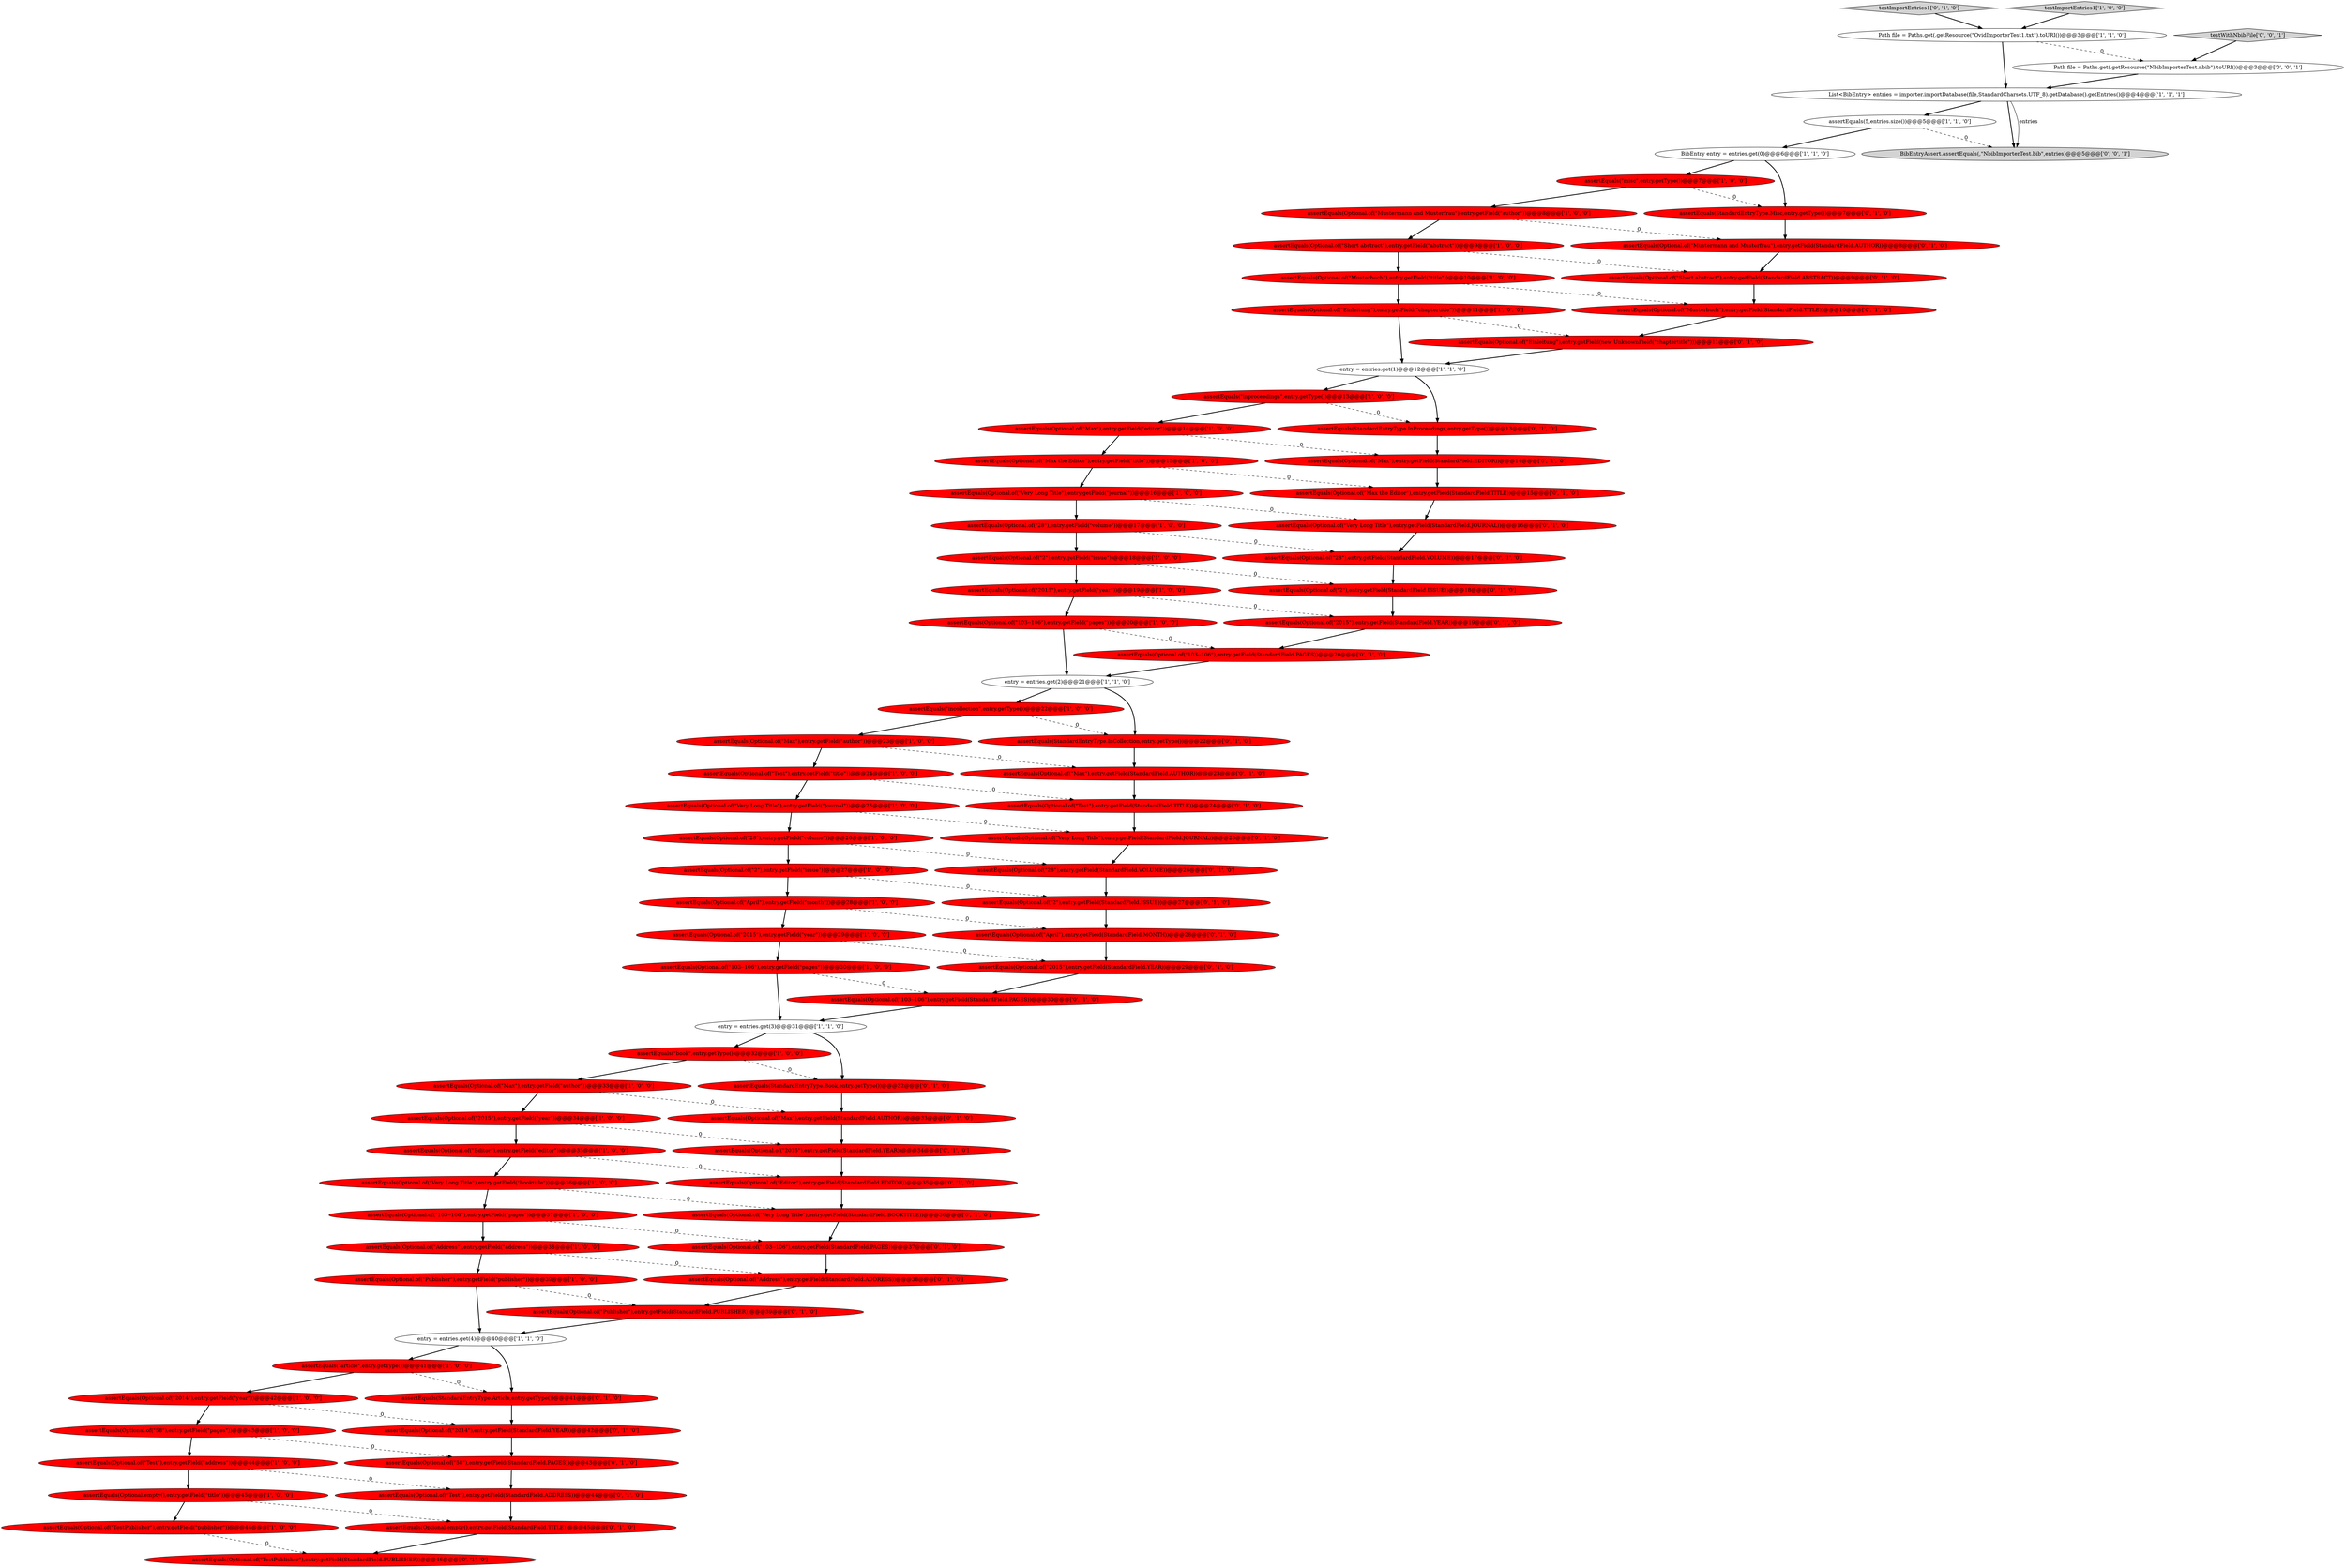 digraph {
68 [style = filled, label = "assertEquals(Optional.of(\"TestPublisher\"),entry.getField(StandardField.PUBLISHER))@@@46@@@['0', '1', '0']", fillcolor = red, shape = ellipse image = "AAA1AAABBB2BBB"];
23 [style = filled, label = "assertEquals(Optional.of(\"103--106\"),entry.getField(\"pages\"))@@@20@@@['1', '0', '0']", fillcolor = red, shape = ellipse image = "AAA1AAABBB1BBB"];
53 [style = filled, label = "assertEquals(Optional.of(\"Address\"),entry.getField(StandardField.ADDRESS))@@@38@@@['0', '1', '0']", fillcolor = red, shape = ellipse image = "AAA1AAABBB2BBB"];
78 [style = filled, label = "assertEquals(Optional.of(\"April\"),entry.getField(StandardField.MONTH))@@@28@@@['0', '1', '0']", fillcolor = red, shape = ellipse image = "AAA1AAABBB2BBB"];
79 [style = filled, label = "assertEquals(StandardEntryType.Article,entry.getType())@@@41@@@['0', '1', '0']", fillcolor = red, shape = ellipse image = "AAA1AAABBB2BBB"];
27 [style = filled, label = "assertEquals(Optional.of(\"2\"),entry.getField(\"issue\"))@@@27@@@['1', '0', '0']", fillcolor = red, shape = ellipse image = "AAA1AAABBB1BBB"];
81 [style = filled, label = "assertEquals(Optional.of(\"2015\"),entry.getField(StandardField.YEAR))@@@19@@@['0', '1', '0']", fillcolor = red, shape = ellipse image = "AAA1AAABBB2BBB"];
2 [style = filled, label = "entry = entries.get(1)@@@12@@@['1', '1', '0']", fillcolor = white, shape = ellipse image = "AAA0AAABBB1BBB"];
7 [style = filled, label = "Path file = Paths.get(.getResource(\"OvidImporterTest1.txt\").toURI())@@@3@@@['1', '1', '0']", fillcolor = white, shape = ellipse image = "AAA0AAABBB1BBB"];
43 [style = filled, label = "entry = entries.get(2)@@@21@@@['1', '1', '0']", fillcolor = white, shape = ellipse image = "AAA0AAABBB1BBB"];
60 [style = filled, label = "testImportEntries1['0', '1', '0']", fillcolor = lightgray, shape = diamond image = "AAA0AAABBB2BBB"];
71 [style = filled, label = "assertEquals(Optional.empty(),entry.getField(StandardField.TITLE))@@@45@@@['0', '1', '0']", fillcolor = red, shape = ellipse image = "AAA1AAABBB2BBB"];
35 [style = filled, label = "assertEquals(Optional.of(\"2015\"),entry.getField(\"year\"))@@@34@@@['1', '0', '0']", fillcolor = red, shape = ellipse image = "AAA1AAABBB1BBB"];
40 [style = filled, label = "assertEquals(Optional.of(\"Test\"),entry.getField(\"address\"))@@@44@@@['1', '0', '0']", fillcolor = red, shape = ellipse image = "AAA1AAABBB1BBB"];
65 [style = filled, label = "assertEquals(StandardEntryType.InProceedings,entry.getType())@@@13@@@['0', '1', '0']", fillcolor = red, shape = ellipse image = "AAA1AAABBB2BBB"];
8 [style = filled, label = "assertEquals(Optional.of(\"2015\"),entry.getField(\"year\"))@@@19@@@['1', '0', '0']", fillcolor = red, shape = ellipse image = "AAA1AAABBB1BBB"];
41 [style = filled, label = "assertEquals(Optional.of(\"April\"),entry.getField(\"month\"))@@@28@@@['1', '0', '0']", fillcolor = red, shape = ellipse image = "AAA1AAABBB1BBB"];
50 [style = filled, label = "assertEquals(Optional.of(\"2\"),entry.getField(StandardField.ISSUE))@@@18@@@['0', '1', '0']", fillcolor = red, shape = ellipse image = "AAA1AAABBB2BBB"];
46 [style = filled, label = "assertEquals(Optional.of(\"Mustermann and Musterfrau\"),entry.getField(StandardField.AUTHOR))@@@8@@@['0', '1', '0']", fillcolor = red, shape = ellipse image = "AAA1AAABBB2BBB"];
30 [style = filled, label = "assertEquals(5,entries.size())@@@5@@@['1', '1', '0']", fillcolor = white, shape = ellipse image = "AAA0AAABBB1BBB"];
66 [style = filled, label = "assertEquals(Optional.of(\"Max the Editor\"),entry.getField(StandardField.TITLE))@@@15@@@['0', '1', '0']", fillcolor = red, shape = ellipse image = "AAA1AAABBB2BBB"];
29 [style = filled, label = "assertEquals(Optional.of(\"Short abstract\"),entry.getField(\"abstract\"))@@@9@@@['1', '0', '0']", fillcolor = red, shape = ellipse image = "AAA1AAABBB1BBB"];
44 [style = filled, label = "assertEquals(Optional.of(\"Publisher\"),entry.getField(\"publisher\"))@@@39@@@['1', '0', '0']", fillcolor = red, shape = ellipse image = "AAA1AAABBB1BBB"];
11 [style = filled, label = "assertEquals(Optional.of(\"Max\"),entry.getField(\"author\"))@@@23@@@['1', '0', '0']", fillcolor = red, shape = ellipse image = "AAA1AAABBB1BBB"];
33 [style = filled, label = "List<BibEntry> entries = importer.importDatabase(file,StandardCharsets.UTF_8).getDatabase().getEntries()@@@4@@@['1', '1', '1']", fillcolor = white, shape = ellipse image = "AAA0AAABBB1BBB"];
77 [style = filled, label = "assertEquals(Optional.of(\"2014\"),entry.getField(StandardField.YEAR))@@@42@@@['0', '1', '0']", fillcolor = red, shape = ellipse image = "AAA1AAABBB2BBB"];
28 [style = filled, label = "assertEquals(Optional.of(\"2015\"),entry.getField(\"year\"))@@@29@@@['1', '0', '0']", fillcolor = red, shape = ellipse image = "AAA1AAABBB1BBB"];
34 [style = filled, label = "assertEquals(Optional.of(\"Einleitung\"),entry.getField(\"chaptertitle\"))@@@11@@@['1', '0', '0']", fillcolor = red, shape = ellipse image = "AAA1AAABBB1BBB"];
54 [style = filled, label = "assertEquals(StandardEntryType.Misc,entry.getType())@@@7@@@['0', '1', '0']", fillcolor = red, shape = ellipse image = "AAA1AAABBB2BBB"];
42 [style = filled, label = "assertEquals(Optional.of(\"58\"),entry.getField(\"pages\"))@@@43@@@['1', '0', '0']", fillcolor = red, shape = ellipse image = "AAA1AAABBB1BBB"];
56 [style = filled, label = "assertEquals(Optional.of(\"Max\"),entry.getField(StandardField.AUTHOR))@@@23@@@['0', '1', '0']", fillcolor = red, shape = ellipse image = "AAA1AAABBB2BBB"];
64 [style = filled, label = "assertEquals(Optional.of(\"Short abstract\"),entry.getField(StandardField.ABSTRACT))@@@9@@@['0', '1', '0']", fillcolor = red, shape = ellipse image = "AAA1AAABBB2BBB"];
74 [style = filled, label = "assertEquals(Optional.of(\"Max\"),entry.getField(StandardField.AUTHOR))@@@33@@@['0', '1', '0']", fillcolor = red, shape = ellipse image = "AAA1AAABBB2BBB"];
70 [style = filled, label = "assertEquals(Optional.of(\"103--106\"),entry.getField(StandardField.PAGES))@@@20@@@['0', '1', '0']", fillcolor = red, shape = ellipse image = "AAA1AAABBB2BBB"];
55 [style = filled, label = "assertEquals(Optional.of(\"Musterbuch\"),entry.getField(StandardField.TITLE))@@@10@@@['0', '1', '0']", fillcolor = red, shape = ellipse image = "AAA1AAABBB2BBB"];
31 [style = filled, label = "assertEquals(Optional.of(\"Very Long Title\"),entry.getField(\"booktitle\"))@@@36@@@['1', '0', '0']", fillcolor = red, shape = ellipse image = "AAA1AAABBB1BBB"];
59 [style = filled, label = "assertEquals(Optional.of(\"Very Long Title\"),entry.getField(StandardField.JOURNAL))@@@16@@@['0', '1', '0']", fillcolor = red, shape = ellipse image = "AAA1AAABBB2BBB"];
12 [style = filled, label = "assertEquals(\"article\",entry.getType())@@@41@@@['1', '0', '0']", fillcolor = red, shape = ellipse image = "AAA1AAABBB1BBB"];
6 [style = filled, label = "assertEquals(Optional.empty(),entry.getField(\"title\"))@@@45@@@['1', '0', '0']", fillcolor = red, shape = ellipse image = "AAA1AAABBB1BBB"];
16 [style = filled, label = "assertEquals(Optional.of(\"2\"),entry.getField(\"issue\"))@@@18@@@['1', '0', '0']", fillcolor = red, shape = ellipse image = "AAA1AAABBB1BBB"];
73 [style = filled, label = "assertEquals(Optional.of(\"103--106\"),entry.getField(StandardField.PAGES))@@@37@@@['0', '1', '0']", fillcolor = red, shape = ellipse image = "AAA1AAABBB2BBB"];
38 [style = filled, label = "assertEquals(Optional.of(\"28\"),entry.getField(\"volume\"))@@@17@@@['1', '0', '0']", fillcolor = red, shape = ellipse image = "AAA1AAABBB1BBB"];
57 [style = filled, label = "assertEquals(Optional.of(\"2015\"),entry.getField(StandardField.YEAR))@@@34@@@['0', '1', '0']", fillcolor = red, shape = ellipse image = "AAA1AAABBB2BBB"];
83 [style = filled, label = "testWithNbibFile['0', '0', '1']", fillcolor = lightgray, shape = diamond image = "AAA0AAABBB3BBB"];
32 [style = filled, label = "assertEquals(Optional.of(\"103--106\"),entry.getField(\"pages\"))@@@30@@@['1', '0', '0']", fillcolor = red, shape = ellipse image = "AAA1AAABBB1BBB"];
3 [style = filled, label = "assertEquals(Optional.of(\"28\"),entry.getField(\"volume\"))@@@26@@@['1', '0', '0']", fillcolor = red, shape = ellipse image = "AAA1AAABBB1BBB"];
25 [style = filled, label = "assertEquals(\"book\",entry.getType())@@@32@@@['1', '0', '0']", fillcolor = red, shape = ellipse image = "AAA1AAABBB1BBB"];
63 [style = filled, label = "assertEquals(Optional.of(\"Publisher\"),entry.getField(StandardField.PUBLISHER))@@@39@@@['0', '1', '0']", fillcolor = red, shape = ellipse image = "AAA1AAABBB2BBB"];
51 [style = filled, label = "assertEquals(Optional.of(\"Test\"),entry.getField(StandardField.ADDRESS))@@@44@@@['0', '1', '0']", fillcolor = red, shape = ellipse image = "AAA1AAABBB2BBB"];
4 [style = filled, label = "assertEquals(Optional.of(\"Test\"),entry.getField(\"title\"))@@@24@@@['1', '0', '0']", fillcolor = red, shape = ellipse image = "AAA1AAABBB1BBB"];
1 [style = filled, label = "assertEquals(Optional.of(\"103--106\"),entry.getField(\"pages\"))@@@37@@@['1', '0', '0']", fillcolor = red, shape = ellipse image = "AAA1AAABBB1BBB"];
58 [style = filled, label = "assertEquals(StandardEntryType.InCollection,entry.getType())@@@22@@@['0', '1', '0']", fillcolor = red, shape = ellipse image = "AAA1AAABBB2BBB"];
67 [style = filled, label = "assertEquals(Optional.of(\"Test\"),entry.getField(StandardField.TITLE))@@@24@@@['0', '1', '0']", fillcolor = red, shape = ellipse image = "AAA1AAABBB2BBB"];
0 [style = filled, label = "assertEquals(Optional.of(\"Max\"),entry.getField(\"editor\"))@@@14@@@['1', '0', '0']", fillcolor = red, shape = ellipse image = "AAA1AAABBB1BBB"];
37 [style = filled, label = "assertEquals(Optional.of(\"2014\"),entry.getField(\"year\"))@@@42@@@['1', '0', '0']", fillcolor = red, shape = ellipse image = "AAA1AAABBB1BBB"];
21 [style = filled, label = "assertEquals(Optional.of(\"Mustermann and Musterfrau\"),entry.getField(\"author\"))@@@8@@@['1', '0', '0']", fillcolor = red, shape = ellipse image = "AAA1AAABBB1BBB"];
48 [style = filled, label = "assertEquals(Optional.of(\"Einleitung\"),entry.getField(new UnknownField(\"chaptertitle\")))@@@11@@@['0', '1', '0']", fillcolor = red, shape = ellipse image = "AAA1AAABBB2BBB"];
45 [style = filled, label = "assertEquals(Optional.of(\"58\"),entry.getField(StandardField.PAGES))@@@43@@@['0', '1', '0']", fillcolor = red, shape = ellipse image = "AAA1AAABBB2BBB"];
36 [style = filled, label = "assertEquals(\"incollection\",entry.getType())@@@22@@@['1', '0', '0']", fillcolor = red, shape = ellipse image = "AAA1AAABBB1BBB"];
75 [style = filled, label = "assertEquals(Optional.of(\"28\"),entry.getField(StandardField.VOLUME))@@@26@@@['0', '1', '0']", fillcolor = red, shape = ellipse image = "AAA1AAABBB2BBB"];
49 [style = filled, label = "assertEquals(Optional.of(\"103--106\"),entry.getField(StandardField.PAGES))@@@30@@@['0', '1', '0']", fillcolor = red, shape = ellipse image = "AAA1AAABBB2BBB"];
15 [style = filled, label = "assertEquals(Optional.of(\"TestPublisher\"),entry.getField(\"publisher\"))@@@46@@@['1', '0', '0']", fillcolor = red, shape = ellipse image = "AAA1AAABBB1BBB"];
13 [style = filled, label = "assertEquals(Optional.of(\"Very Long Title\"),entry.getField(\"journal\"))@@@25@@@['1', '0', '0']", fillcolor = red, shape = ellipse image = "AAA1AAABBB1BBB"];
22 [style = filled, label = "testImportEntries1['1', '0', '0']", fillcolor = lightgray, shape = diamond image = "AAA0AAABBB1BBB"];
10 [style = filled, label = "assertEquals(Optional.of(\"Musterbuch\"),entry.getField(\"title\"))@@@10@@@['1', '0', '0']", fillcolor = red, shape = ellipse image = "AAA1AAABBB1BBB"];
61 [style = filled, label = "assertEquals(StandardEntryType.Book,entry.getType())@@@32@@@['0', '1', '0']", fillcolor = red, shape = ellipse image = "AAA1AAABBB2BBB"];
9 [style = filled, label = "assertEquals(Optional.of(\"Editor\"),entry.getField(\"editor\"))@@@35@@@['1', '0', '0']", fillcolor = red, shape = ellipse image = "AAA1AAABBB1BBB"];
47 [style = filled, label = "assertEquals(Optional.of(\"2015\"),entry.getField(StandardField.YEAR))@@@29@@@['0', '1', '0']", fillcolor = red, shape = ellipse image = "AAA1AAABBB2BBB"];
5 [style = filled, label = "assertEquals(Optional.of(\"Address\"),entry.getField(\"address\"))@@@38@@@['1', '0', '0']", fillcolor = red, shape = ellipse image = "AAA1AAABBB1BBB"];
39 [style = filled, label = "entry = entries.get(4)@@@40@@@['1', '1', '0']", fillcolor = white, shape = ellipse image = "AAA0AAABBB1BBB"];
17 [style = filled, label = "BibEntry entry = entries.get(0)@@@6@@@['1', '1', '0']", fillcolor = white, shape = ellipse image = "AAA0AAABBB1BBB"];
80 [style = filled, label = "assertEquals(Optional.of(\"Editor\"),entry.getField(StandardField.EDITOR))@@@35@@@['0', '1', '0']", fillcolor = red, shape = ellipse image = "AAA1AAABBB2BBB"];
24 [style = filled, label = "assertEquals(Optional.of(\"Very Long Title\"),entry.getField(\"journal\"))@@@16@@@['1', '0', '0']", fillcolor = red, shape = ellipse image = "AAA1AAABBB1BBB"];
19 [style = filled, label = "assertEquals(Optional.of(\"Max the Editor\"),entry.getField(\"title\"))@@@15@@@['1', '0', '0']", fillcolor = red, shape = ellipse image = "AAA1AAABBB1BBB"];
18 [style = filled, label = "assertEquals(\"inproceedings\",entry.getType())@@@13@@@['1', '0', '0']", fillcolor = red, shape = ellipse image = "AAA1AAABBB1BBB"];
52 [style = filled, label = "assertEquals(Optional.of(\"2\"),entry.getField(StandardField.ISSUE))@@@27@@@['0', '1', '0']", fillcolor = red, shape = ellipse image = "AAA1AAABBB2BBB"];
20 [style = filled, label = "assertEquals(\"misc\",entry.getType())@@@7@@@['1', '0', '0']", fillcolor = red, shape = ellipse image = "AAA1AAABBB1BBB"];
62 [style = filled, label = "assertEquals(Optional.of(\"Very Long Title\"),entry.getField(StandardField.BOOKTITLE))@@@36@@@['0', '1', '0']", fillcolor = red, shape = ellipse image = "AAA1AAABBB2BBB"];
82 [style = filled, label = "Path file = Paths.get(.getResource(\"NbibImporterTest.nbib\").toURI())@@@3@@@['0', '0', '1']", fillcolor = white, shape = ellipse image = "AAA0AAABBB3BBB"];
84 [style = filled, label = "BibEntryAssert.assertEquals(,\"NbibImporterTest.bib\",entries)@@@5@@@['0', '0', '1']", fillcolor = lightgray, shape = ellipse image = "AAA0AAABBB3BBB"];
72 [style = filled, label = "assertEquals(Optional.of(\"Very Long Title\"),entry.getField(StandardField.JOURNAL))@@@25@@@['0', '1', '0']", fillcolor = red, shape = ellipse image = "AAA1AAABBB2BBB"];
14 [style = filled, label = "entry = entries.get(3)@@@31@@@['1', '1', '0']", fillcolor = white, shape = ellipse image = "AAA0AAABBB1BBB"];
76 [style = filled, label = "assertEquals(Optional.of(\"28\"),entry.getField(StandardField.VOLUME))@@@17@@@['0', '1', '0']", fillcolor = red, shape = ellipse image = "AAA1AAABBB2BBB"];
26 [style = filled, label = "assertEquals(Optional.of(\"Max\"),entry.getField(\"author\"))@@@33@@@['1', '0', '0']", fillcolor = red, shape = ellipse image = "AAA1AAABBB1BBB"];
69 [style = filled, label = "assertEquals(Optional.of(\"Max\"),entry.getField(StandardField.EDITOR))@@@14@@@['0', '1', '0']", fillcolor = red, shape = ellipse image = "AAA1AAABBB2BBB"];
1->5 [style = bold, label=""];
14->25 [style = bold, label=""];
17->54 [style = bold, label=""];
40->6 [style = bold, label=""];
49->14 [style = bold, label=""];
53->63 [style = bold, label=""];
56->67 [style = bold, label=""];
82->33 [style = bold, label=""];
31->1 [style = bold, label=""];
62->73 [style = bold, label=""];
36->11 [style = bold, label=""];
19->66 [style = dashed, label="0"];
12->79 [style = dashed, label="0"];
57->80 [style = bold, label=""];
3->27 [style = bold, label=""];
19->24 [style = bold, label=""];
41->28 [style = bold, label=""];
47->49 [style = bold, label=""];
3->75 [style = dashed, label="0"];
55->48 [style = bold, label=""];
70->43 [style = bold, label=""];
0->69 [style = dashed, label="0"];
34->2 [style = bold, label=""];
1->73 [style = dashed, label="0"];
26->35 [style = bold, label=""];
65->69 [style = bold, label=""];
75->52 [style = bold, label=""];
25->61 [style = dashed, label="0"];
37->77 [style = dashed, label="0"];
7->82 [style = dashed, label="0"];
43->58 [style = bold, label=""];
18->0 [style = bold, label=""];
51->71 [style = bold, label=""];
17->20 [style = bold, label=""];
31->62 [style = dashed, label="0"];
52->78 [style = bold, label=""];
61->74 [style = bold, label=""];
8->23 [style = bold, label=""];
48->2 [style = bold, label=""];
0->19 [style = bold, label=""];
54->46 [style = bold, label=""];
24->59 [style = dashed, label="0"];
77->45 [style = bold, label=""];
28->47 [style = dashed, label="0"];
40->51 [style = dashed, label="0"];
30->84 [style = dashed, label="0"];
2->18 [style = bold, label=""];
33->84 [style = bold, label=""];
24->38 [style = bold, label=""];
42->40 [style = bold, label=""];
12->37 [style = bold, label=""];
22->7 [style = bold, label=""];
58->56 [style = bold, label=""];
6->71 [style = dashed, label="0"];
7->33 [style = bold, label=""];
21->29 [style = bold, label=""];
10->34 [style = bold, label=""];
42->45 [style = dashed, label="0"];
18->65 [style = dashed, label="0"];
71->68 [style = bold, label=""];
25->26 [style = bold, label=""];
39->12 [style = bold, label=""];
33->30 [style = bold, label=""];
39->79 [style = bold, label=""];
14->61 [style = bold, label=""];
76->50 [style = bold, label=""];
13->72 [style = dashed, label="0"];
63->39 [style = bold, label=""];
21->46 [style = dashed, label="0"];
10->55 [style = dashed, label="0"];
30->17 [style = bold, label=""];
16->8 [style = bold, label=""];
8->81 [style = dashed, label="0"];
45->51 [style = bold, label=""];
35->9 [style = bold, label=""];
72->75 [style = bold, label=""];
9->31 [style = bold, label=""];
64->55 [style = bold, label=""];
11->4 [style = bold, label=""];
4->13 [style = bold, label=""];
23->43 [style = bold, label=""];
43->36 [style = bold, label=""];
38->16 [style = bold, label=""];
80->62 [style = bold, label=""];
4->67 [style = dashed, label="0"];
32->14 [style = bold, label=""];
67->72 [style = bold, label=""];
34->48 [style = dashed, label="0"];
6->15 [style = bold, label=""];
28->32 [style = bold, label=""];
23->70 [style = dashed, label="0"];
5->44 [style = bold, label=""];
20->54 [style = dashed, label="0"];
50->81 [style = bold, label=""];
32->49 [style = dashed, label="0"];
36->58 [style = dashed, label="0"];
29->10 [style = bold, label=""];
73->53 [style = bold, label=""];
33->84 [style = solid, label="entries"];
59->76 [style = bold, label=""];
69->66 [style = bold, label=""];
37->42 [style = bold, label=""];
38->76 [style = dashed, label="0"];
11->56 [style = dashed, label="0"];
46->64 [style = bold, label=""];
41->78 [style = dashed, label="0"];
74->57 [style = bold, label=""];
44->63 [style = dashed, label="0"];
9->80 [style = dashed, label="0"];
44->39 [style = bold, label=""];
35->57 [style = dashed, label="0"];
5->53 [style = dashed, label="0"];
79->77 [style = bold, label=""];
83->82 [style = bold, label=""];
20->21 [style = bold, label=""];
78->47 [style = bold, label=""];
13->3 [style = bold, label=""];
15->68 [style = dashed, label="0"];
60->7 [style = bold, label=""];
81->70 [style = bold, label=""];
27->41 [style = bold, label=""];
16->50 [style = dashed, label="0"];
26->74 [style = dashed, label="0"];
27->52 [style = dashed, label="0"];
2->65 [style = bold, label=""];
66->59 [style = bold, label=""];
29->64 [style = dashed, label="0"];
}

